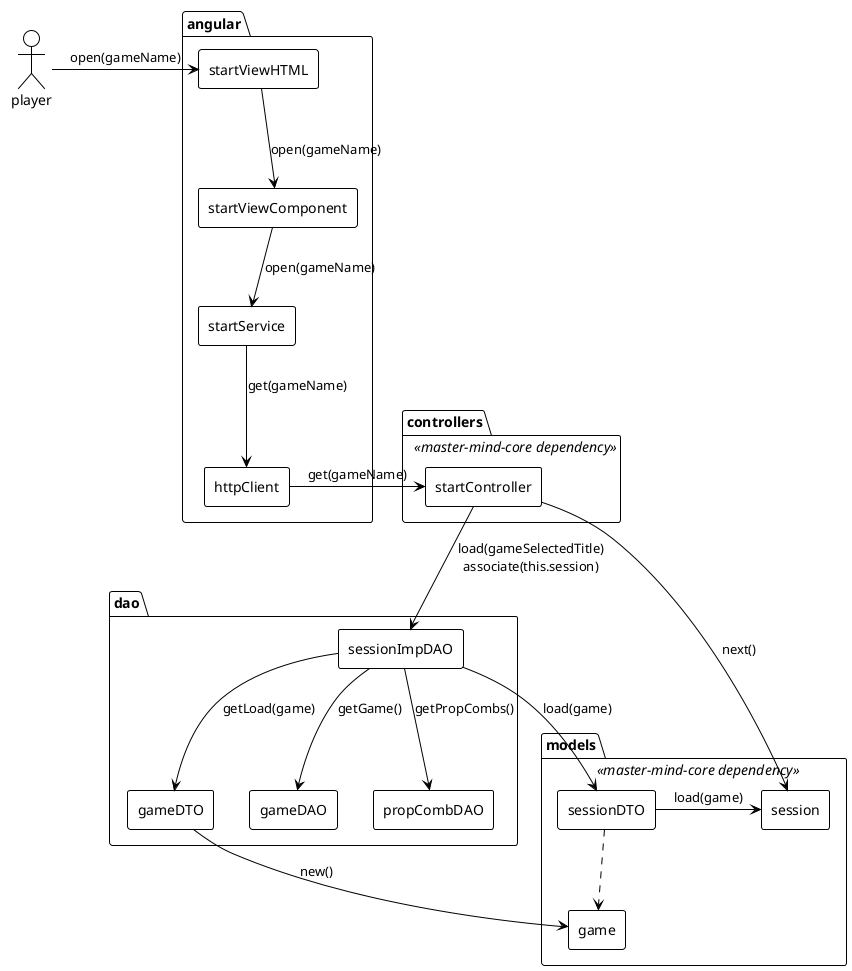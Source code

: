 @startuml colaboration-open
!theme plain

actor player

package angular {
    agent startViewHTML
    agent startViewComponent
    agent startService
    agent httpClient
}

player -right-> startViewHTML :open(gameName)
startViewHTML --> startViewComponent :open(gameName)
startViewComponent --> startService :open(gameName)
startService --> httpClient :get(gameName)

package controllers <<master-mind-core dependency>> {
    agent startController
}

httpClient -left-> startController :get(gameName)

package dao {
    agent sessionImpDAO
    agent gameDAO
    agent propCombDAO
    agent gameDTO
}

package models <<master-mind-core dependency>>{
    agent session
    agent sessionDTO
    agent game
}

startController --> session :next()
startController --> sessionImpDAO :load(gameSelectedTitle)\nassociate(this.session)
sessionImpDAO --> gameDAO :getGame()
sessionImpDAO --> propCombDAO :getPropCombs()
sessionImpDAO --> sessionDTO :load(game)
sessionImpDAO --> gameDTO :getLoad(game)


sessionDTO -right-> session :load(game) 
sessionDTO ..> game 
gameDTO -right-> game :new()

@enduml